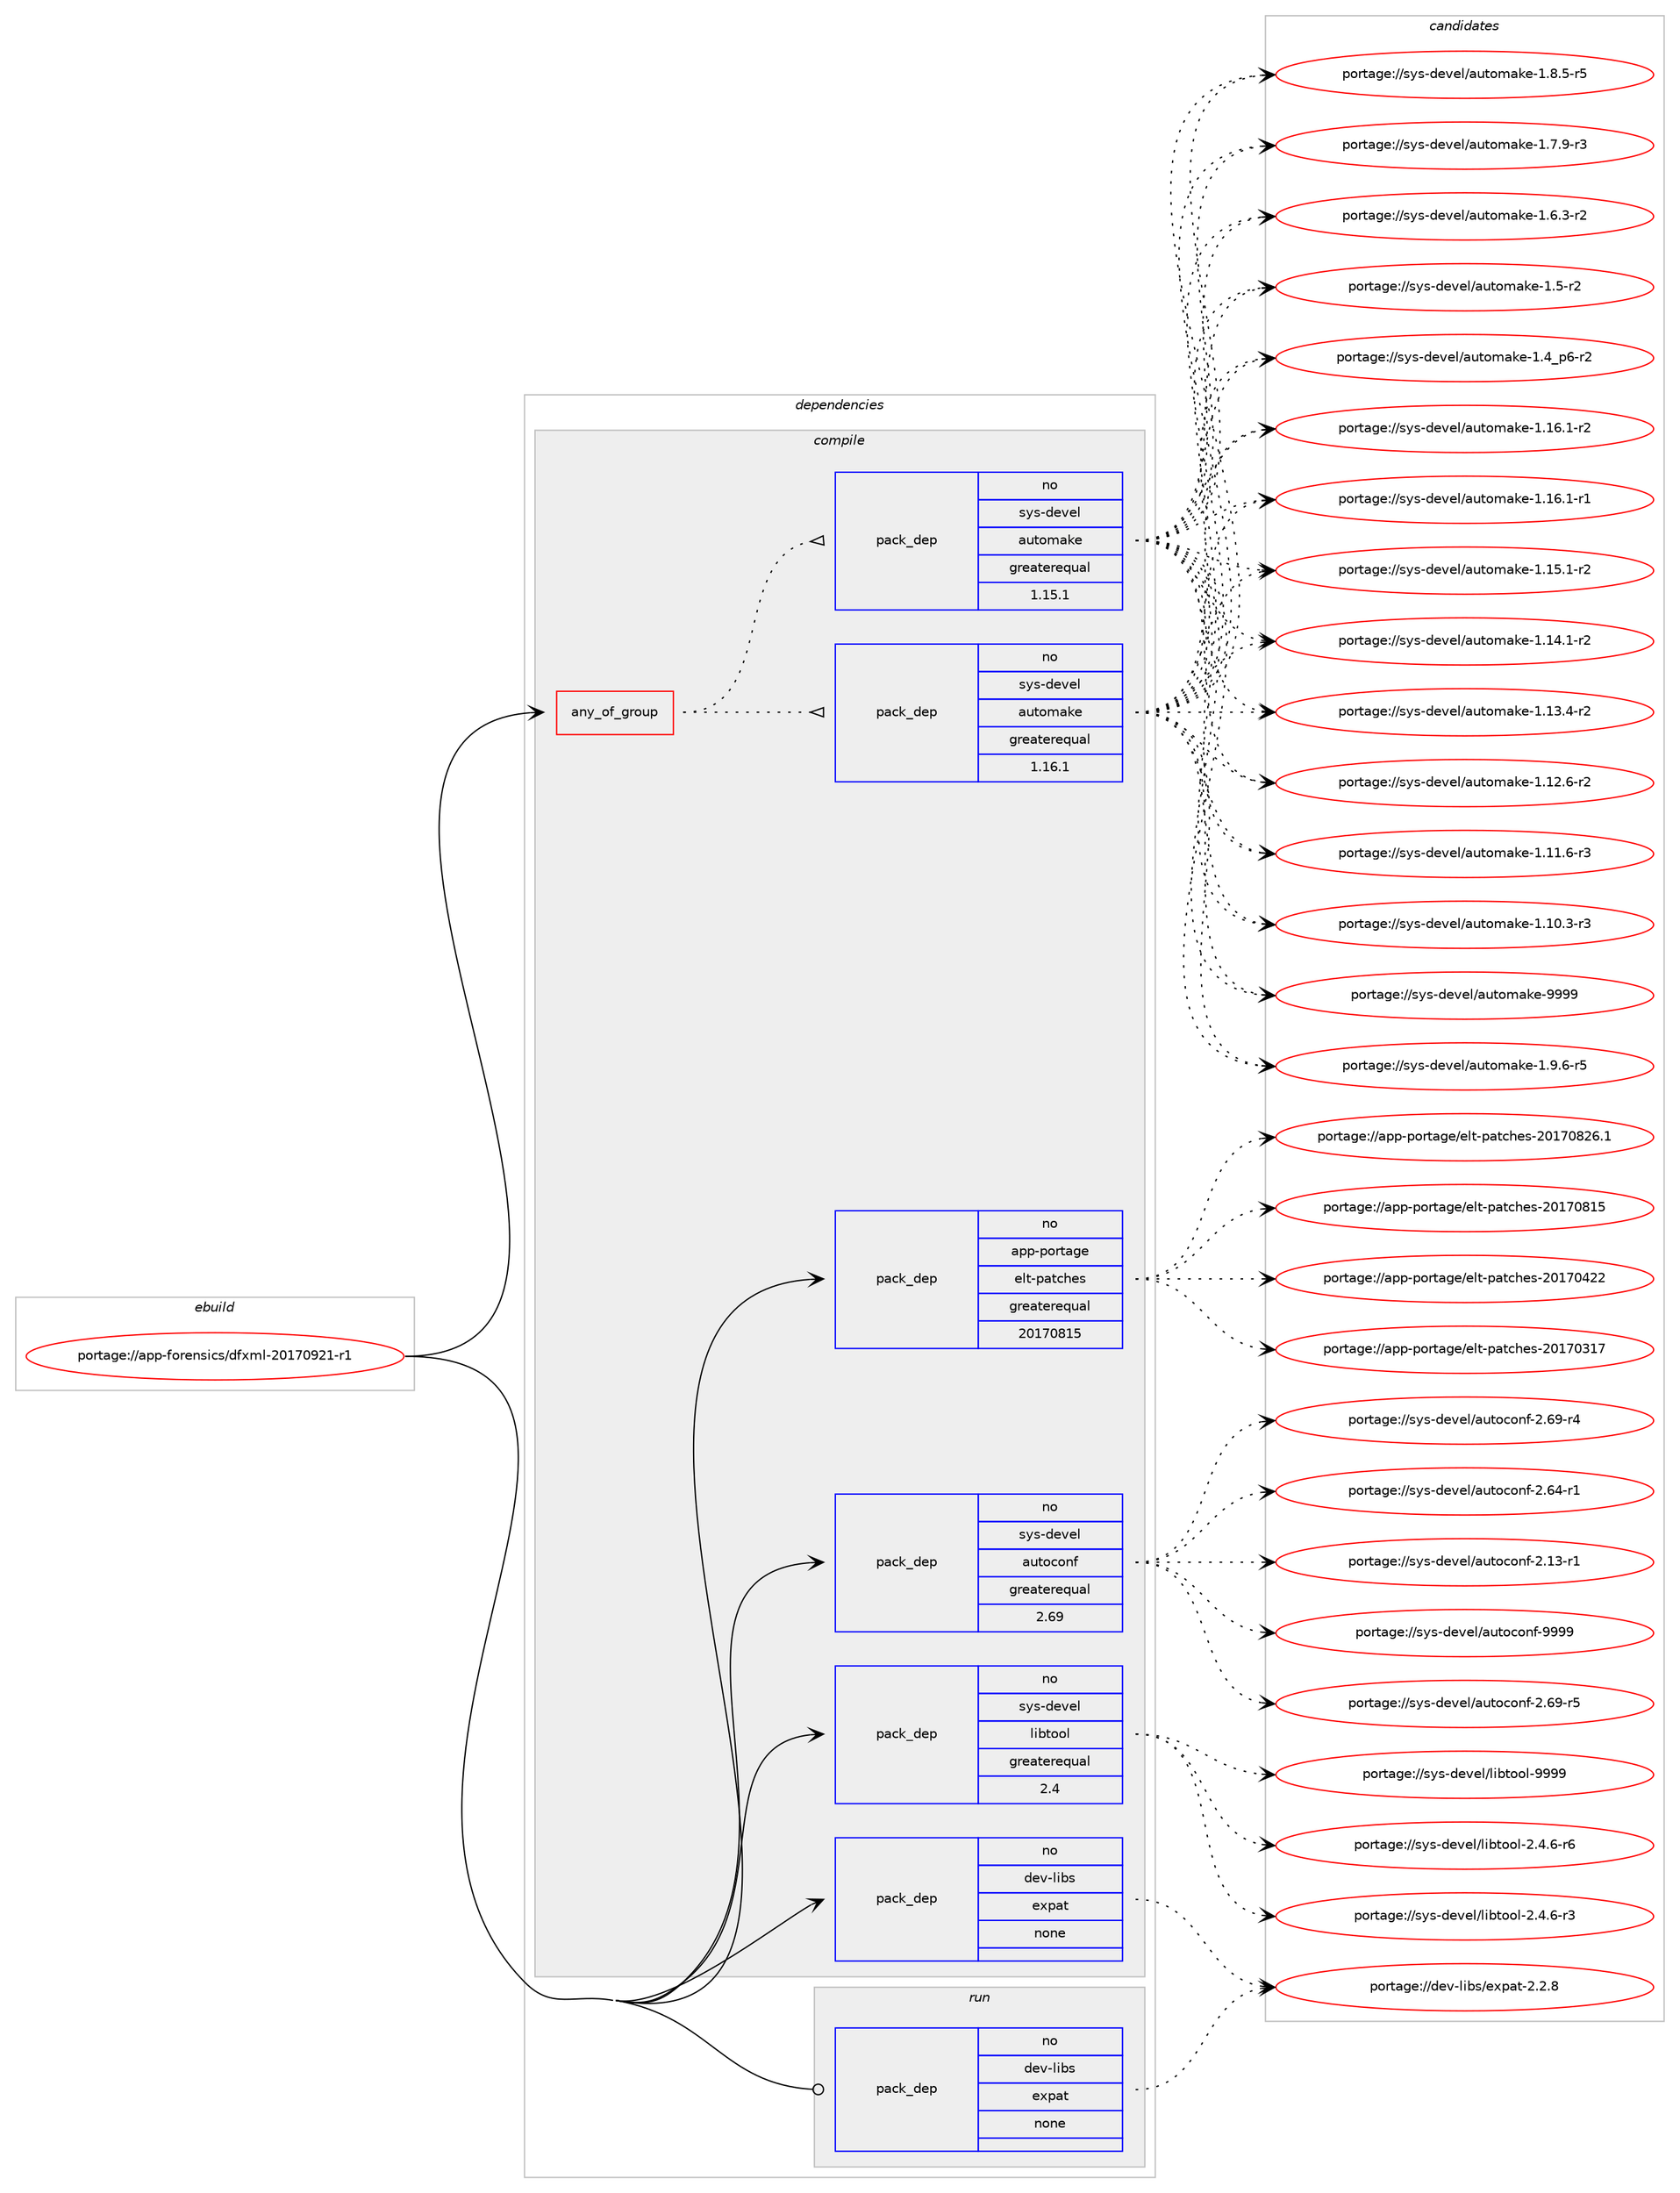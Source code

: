 digraph prolog {

# *************
# Graph options
# *************

newrank=true;
concentrate=true;
compound=true;
graph [rankdir=LR,fontname=Helvetica,fontsize=10,ranksep=1.5];#, ranksep=2.5, nodesep=0.2];
edge  [arrowhead=vee];
node  [fontname=Helvetica,fontsize=10];

# **********
# The ebuild
# **********

subgraph cluster_leftcol {
color=gray;
label=<<i>ebuild</i>>;
id [label="portage://app-forensics/dfxml-20170921-r1", color=red, width=4, href="../app-forensics/dfxml-20170921-r1.svg"];
}

# ****************
# The dependencies
# ****************

subgraph cluster_midcol {
color=gray;
label=<<i>dependencies</i>>;
subgraph cluster_compile {
fillcolor="#eeeeee";
style=filled;
label=<<i>compile</i>>;
subgraph any8039 {
dependency620315 [label=<<TABLE BORDER="0" CELLBORDER="1" CELLSPACING="0" CELLPADDING="4"><TR><TD CELLPADDING="10">any_of_group</TD></TR></TABLE>>, shape=none, color=red];subgraph pack466719 {
dependency620316 [label=<<TABLE BORDER="0" CELLBORDER="1" CELLSPACING="0" CELLPADDING="4" WIDTH="220"><TR><TD ROWSPAN="6" CELLPADDING="30">pack_dep</TD></TR><TR><TD WIDTH="110">no</TD></TR><TR><TD>sys-devel</TD></TR><TR><TD>automake</TD></TR><TR><TD>greaterequal</TD></TR><TR><TD>1.16.1</TD></TR></TABLE>>, shape=none, color=blue];
}
dependency620315:e -> dependency620316:w [weight=20,style="dotted",arrowhead="oinv"];
subgraph pack466720 {
dependency620317 [label=<<TABLE BORDER="0" CELLBORDER="1" CELLSPACING="0" CELLPADDING="4" WIDTH="220"><TR><TD ROWSPAN="6" CELLPADDING="30">pack_dep</TD></TR><TR><TD WIDTH="110">no</TD></TR><TR><TD>sys-devel</TD></TR><TR><TD>automake</TD></TR><TR><TD>greaterequal</TD></TR><TR><TD>1.15.1</TD></TR></TABLE>>, shape=none, color=blue];
}
dependency620315:e -> dependency620317:w [weight=20,style="dotted",arrowhead="oinv"];
}
id:e -> dependency620315:w [weight=20,style="solid",arrowhead="vee"];
subgraph pack466721 {
dependency620318 [label=<<TABLE BORDER="0" CELLBORDER="1" CELLSPACING="0" CELLPADDING="4" WIDTH="220"><TR><TD ROWSPAN="6" CELLPADDING="30">pack_dep</TD></TR><TR><TD WIDTH="110">no</TD></TR><TR><TD>app-portage</TD></TR><TR><TD>elt-patches</TD></TR><TR><TD>greaterequal</TD></TR><TR><TD>20170815</TD></TR></TABLE>>, shape=none, color=blue];
}
id:e -> dependency620318:w [weight=20,style="solid",arrowhead="vee"];
subgraph pack466722 {
dependency620319 [label=<<TABLE BORDER="0" CELLBORDER="1" CELLSPACING="0" CELLPADDING="4" WIDTH="220"><TR><TD ROWSPAN="6" CELLPADDING="30">pack_dep</TD></TR><TR><TD WIDTH="110">no</TD></TR><TR><TD>dev-libs</TD></TR><TR><TD>expat</TD></TR><TR><TD>none</TD></TR><TR><TD></TD></TR></TABLE>>, shape=none, color=blue];
}
id:e -> dependency620319:w [weight=20,style="solid",arrowhead="vee"];
subgraph pack466723 {
dependency620320 [label=<<TABLE BORDER="0" CELLBORDER="1" CELLSPACING="0" CELLPADDING="4" WIDTH="220"><TR><TD ROWSPAN="6" CELLPADDING="30">pack_dep</TD></TR><TR><TD WIDTH="110">no</TD></TR><TR><TD>sys-devel</TD></TR><TR><TD>autoconf</TD></TR><TR><TD>greaterequal</TD></TR><TR><TD>2.69</TD></TR></TABLE>>, shape=none, color=blue];
}
id:e -> dependency620320:w [weight=20,style="solid",arrowhead="vee"];
subgraph pack466724 {
dependency620321 [label=<<TABLE BORDER="0" CELLBORDER="1" CELLSPACING="0" CELLPADDING="4" WIDTH="220"><TR><TD ROWSPAN="6" CELLPADDING="30">pack_dep</TD></TR><TR><TD WIDTH="110">no</TD></TR><TR><TD>sys-devel</TD></TR><TR><TD>libtool</TD></TR><TR><TD>greaterequal</TD></TR><TR><TD>2.4</TD></TR></TABLE>>, shape=none, color=blue];
}
id:e -> dependency620321:w [weight=20,style="solid",arrowhead="vee"];
}
subgraph cluster_compileandrun {
fillcolor="#eeeeee";
style=filled;
label=<<i>compile and run</i>>;
}
subgraph cluster_run {
fillcolor="#eeeeee";
style=filled;
label=<<i>run</i>>;
subgraph pack466725 {
dependency620322 [label=<<TABLE BORDER="0" CELLBORDER="1" CELLSPACING="0" CELLPADDING="4" WIDTH="220"><TR><TD ROWSPAN="6" CELLPADDING="30">pack_dep</TD></TR><TR><TD WIDTH="110">no</TD></TR><TR><TD>dev-libs</TD></TR><TR><TD>expat</TD></TR><TR><TD>none</TD></TR><TR><TD></TD></TR></TABLE>>, shape=none, color=blue];
}
id:e -> dependency620322:w [weight=20,style="solid",arrowhead="odot"];
}
}

# **************
# The candidates
# **************

subgraph cluster_choices {
rank=same;
color=gray;
label=<<i>candidates</i>>;

subgraph choice466719 {
color=black;
nodesep=1;
choice115121115451001011181011084797117116111109971071014557575757 [label="portage://sys-devel/automake-9999", color=red, width=4,href="../sys-devel/automake-9999.svg"];
choice115121115451001011181011084797117116111109971071014549465746544511453 [label="portage://sys-devel/automake-1.9.6-r5", color=red, width=4,href="../sys-devel/automake-1.9.6-r5.svg"];
choice115121115451001011181011084797117116111109971071014549465646534511453 [label="portage://sys-devel/automake-1.8.5-r5", color=red, width=4,href="../sys-devel/automake-1.8.5-r5.svg"];
choice115121115451001011181011084797117116111109971071014549465546574511451 [label="portage://sys-devel/automake-1.7.9-r3", color=red, width=4,href="../sys-devel/automake-1.7.9-r3.svg"];
choice115121115451001011181011084797117116111109971071014549465446514511450 [label="portage://sys-devel/automake-1.6.3-r2", color=red, width=4,href="../sys-devel/automake-1.6.3-r2.svg"];
choice11512111545100101118101108479711711611110997107101454946534511450 [label="portage://sys-devel/automake-1.5-r2", color=red, width=4,href="../sys-devel/automake-1.5-r2.svg"];
choice115121115451001011181011084797117116111109971071014549465295112544511450 [label="portage://sys-devel/automake-1.4_p6-r2", color=red, width=4,href="../sys-devel/automake-1.4_p6-r2.svg"];
choice11512111545100101118101108479711711611110997107101454946495446494511450 [label="portage://sys-devel/automake-1.16.1-r2", color=red, width=4,href="../sys-devel/automake-1.16.1-r2.svg"];
choice11512111545100101118101108479711711611110997107101454946495446494511449 [label="portage://sys-devel/automake-1.16.1-r1", color=red, width=4,href="../sys-devel/automake-1.16.1-r1.svg"];
choice11512111545100101118101108479711711611110997107101454946495346494511450 [label="portage://sys-devel/automake-1.15.1-r2", color=red, width=4,href="../sys-devel/automake-1.15.1-r2.svg"];
choice11512111545100101118101108479711711611110997107101454946495246494511450 [label="portage://sys-devel/automake-1.14.1-r2", color=red, width=4,href="../sys-devel/automake-1.14.1-r2.svg"];
choice11512111545100101118101108479711711611110997107101454946495146524511450 [label="portage://sys-devel/automake-1.13.4-r2", color=red, width=4,href="../sys-devel/automake-1.13.4-r2.svg"];
choice11512111545100101118101108479711711611110997107101454946495046544511450 [label="portage://sys-devel/automake-1.12.6-r2", color=red, width=4,href="../sys-devel/automake-1.12.6-r2.svg"];
choice11512111545100101118101108479711711611110997107101454946494946544511451 [label="portage://sys-devel/automake-1.11.6-r3", color=red, width=4,href="../sys-devel/automake-1.11.6-r3.svg"];
choice11512111545100101118101108479711711611110997107101454946494846514511451 [label="portage://sys-devel/automake-1.10.3-r3", color=red, width=4,href="../sys-devel/automake-1.10.3-r3.svg"];
dependency620316:e -> choice115121115451001011181011084797117116111109971071014557575757:w [style=dotted,weight="100"];
dependency620316:e -> choice115121115451001011181011084797117116111109971071014549465746544511453:w [style=dotted,weight="100"];
dependency620316:e -> choice115121115451001011181011084797117116111109971071014549465646534511453:w [style=dotted,weight="100"];
dependency620316:e -> choice115121115451001011181011084797117116111109971071014549465546574511451:w [style=dotted,weight="100"];
dependency620316:e -> choice115121115451001011181011084797117116111109971071014549465446514511450:w [style=dotted,weight="100"];
dependency620316:e -> choice11512111545100101118101108479711711611110997107101454946534511450:w [style=dotted,weight="100"];
dependency620316:e -> choice115121115451001011181011084797117116111109971071014549465295112544511450:w [style=dotted,weight="100"];
dependency620316:e -> choice11512111545100101118101108479711711611110997107101454946495446494511450:w [style=dotted,weight="100"];
dependency620316:e -> choice11512111545100101118101108479711711611110997107101454946495446494511449:w [style=dotted,weight="100"];
dependency620316:e -> choice11512111545100101118101108479711711611110997107101454946495346494511450:w [style=dotted,weight="100"];
dependency620316:e -> choice11512111545100101118101108479711711611110997107101454946495246494511450:w [style=dotted,weight="100"];
dependency620316:e -> choice11512111545100101118101108479711711611110997107101454946495146524511450:w [style=dotted,weight="100"];
dependency620316:e -> choice11512111545100101118101108479711711611110997107101454946495046544511450:w [style=dotted,weight="100"];
dependency620316:e -> choice11512111545100101118101108479711711611110997107101454946494946544511451:w [style=dotted,weight="100"];
dependency620316:e -> choice11512111545100101118101108479711711611110997107101454946494846514511451:w [style=dotted,weight="100"];
}
subgraph choice466720 {
color=black;
nodesep=1;
choice115121115451001011181011084797117116111109971071014557575757 [label="portage://sys-devel/automake-9999", color=red, width=4,href="../sys-devel/automake-9999.svg"];
choice115121115451001011181011084797117116111109971071014549465746544511453 [label="portage://sys-devel/automake-1.9.6-r5", color=red, width=4,href="../sys-devel/automake-1.9.6-r5.svg"];
choice115121115451001011181011084797117116111109971071014549465646534511453 [label="portage://sys-devel/automake-1.8.5-r5", color=red, width=4,href="../sys-devel/automake-1.8.5-r5.svg"];
choice115121115451001011181011084797117116111109971071014549465546574511451 [label="portage://sys-devel/automake-1.7.9-r3", color=red, width=4,href="../sys-devel/automake-1.7.9-r3.svg"];
choice115121115451001011181011084797117116111109971071014549465446514511450 [label="portage://sys-devel/automake-1.6.3-r2", color=red, width=4,href="../sys-devel/automake-1.6.3-r2.svg"];
choice11512111545100101118101108479711711611110997107101454946534511450 [label="portage://sys-devel/automake-1.5-r2", color=red, width=4,href="../sys-devel/automake-1.5-r2.svg"];
choice115121115451001011181011084797117116111109971071014549465295112544511450 [label="portage://sys-devel/automake-1.4_p6-r2", color=red, width=4,href="../sys-devel/automake-1.4_p6-r2.svg"];
choice11512111545100101118101108479711711611110997107101454946495446494511450 [label="portage://sys-devel/automake-1.16.1-r2", color=red, width=4,href="../sys-devel/automake-1.16.1-r2.svg"];
choice11512111545100101118101108479711711611110997107101454946495446494511449 [label="portage://sys-devel/automake-1.16.1-r1", color=red, width=4,href="../sys-devel/automake-1.16.1-r1.svg"];
choice11512111545100101118101108479711711611110997107101454946495346494511450 [label="portage://sys-devel/automake-1.15.1-r2", color=red, width=4,href="../sys-devel/automake-1.15.1-r2.svg"];
choice11512111545100101118101108479711711611110997107101454946495246494511450 [label="portage://sys-devel/automake-1.14.1-r2", color=red, width=4,href="../sys-devel/automake-1.14.1-r2.svg"];
choice11512111545100101118101108479711711611110997107101454946495146524511450 [label="portage://sys-devel/automake-1.13.4-r2", color=red, width=4,href="../sys-devel/automake-1.13.4-r2.svg"];
choice11512111545100101118101108479711711611110997107101454946495046544511450 [label="portage://sys-devel/automake-1.12.6-r2", color=red, width=4,href="../sys-devel/automake-1.12.6-r2.svg"];
choice11512111545100101118101108479711711611110997107101454946494946544511451 [label="portage://sys-devel/automake-1.11.6-r3", color=red, width=4,href="../sys-devel/automake-1.11.6-r3.svg"];
choice11512111545100101118101108479711711611110997107101454946494846514511451 [label="portage://sys-devel/automake-1.10.3-r3", color=red, width=4,href="../sys-devel/automake-1.10.3-r3.svg"];
dependency620317:e -> choice115121115451001011181011084797117116111109971071014557575757:w [style=dotted,weight="100"];
dependency620317:e -> choice115121115451001011181011084797117116111109971071014549465746544511453:w [style=dotted,weight="100"];
dependency620317:e -> choice115121115451001011181011084797117116111109971071014549465646534511453:w [style=dotted,weight="100"];
dependency620317:e -> choice115121115451001011181011084797117116111109971071014549465546574511451:w [style=dotted,weight="100"];
dependency620317:e -> choice115121115451001011181011084797117116111109971071014549465446514511450:w [style=dotted,weight="100"];
dependency620317:e -> choice11512111545100101118101108479711711611110997107101454946534511450:w [style=dotted,weight="100"];
dependency620317:e -> choice115121115451001011181011084797117116111109971071014549465295112544511450:w [style=dotted,weight="100"];
dependency620317:e -> choice11512111545100101118101108479711711611110997107101454946495446494511450:w [style=dotted,weight="100"];
dependency620317:e -> choice11512111545100101118101108479711711611110997107101454946495446494511449:w [style=dotted,weight="100"];
dependency620317:e -> choice11512111545100101118101108479711711611110997107101454946495346494511450:w [style=dotted,weight="100"];
dependency620317:e -> choice11512111545100101118101108479711711611110997107101454946495246494511450:w [style=dotted,weight="100"];
dependency620317:e -> choice11512111545100101118101108479711711611110997107101454946495146524511450:w [style=dotted,weight="100"];
dependency620317:e -> choice11512111545100101118101108479711711611110997107101454946495046544511450:w [style=dotted,weight="100"];
dependency620317:e -> choice11512111545100101118101108479711711611110997107101454946494946544511451:w [style=dotted,weight="100"];
dependency620317:e -> choice11512111545100101118101108479711711611110997107101454946494846514511451:w [style=dotted,weight="100"];
}
subgraph choice466721 {
color=black;
nodesep=1;
choice971121124511211111411697103101471011081164511297116991041011154550484955485650544649 [label="portage://app-portage/elt-patches-20170826.1", color=red, width=4,href="../app-portage/elt-patches-20170826.1.svg"];
choice97112112451121111141169710310147101108116451129711699104101115455048495548564953 [label="portage://app-portage/elt-patches-20170815", color=red, width=4,href="../app-portage/elt-patches-20170815.svg"];
choice97112112451121111141169710310147101108116451129711699104101115455048495548525050 [label="portage://app-portage/elt-patches-20170422", color=red, width=4,href="../app-portage/elt-patches-20170422.svg"];
choice97112112451121111141169710310147101108116451129711699104101115455048495548514955 [label="portage://app-portage/elt-patches-20170317", color=red, width=4,href="../app-portage/elt-patches-20170317.svg"];
dependency620318:e -> choice971121124511211111411697103101471011081164511297116991041011154550484955485650544649:w [style=dotted,weight="100"];
dependency620318:e -> choice97112112451121111141169710310147101108116451129711699104101115455048495548564953:w [style=dotted,weight="100"];
dependency620318:e -> choice97112112451121111141169710310147101108116451129711699104101115455048495548525050:w [style=dotted,weight="100"];
dependency620318:e -> choice97112112451121111141169710310147101108116451129711699104101115455048495548514955:w [style=dotted,weight="100"];
}
subgraph choice466722 {
color=black;
nodesep=1;
choice10010111845108105981154710112011297116455046504656 [label="portage://dev-libs/expat-2.2.8", color=red, width=4,href="../dev-libs/expat-2.2.8.svg"];
dependency620319:e -> choice10010111845108105981154710112011297116455046504656:w [style=dotted,weight="100"];
}
subgraph choice466723 {
color=black;
nodesep=1;
choice115121115451001011181011084797117116111991111101024557575757 [label="portage://sys-devel/autoconf-9999", color=red, width=4,href="../sys-devel/autoconf-9999.svg"];
choice1151211154510010111810110847971171161119911111010245504654574511453 [label="portage://sys-devel/autoconf-2.69-r5", color=red, width=4,href="../sys-devel/autoconf-2.69-r5.svg"];
choice1151211154510010111810110847971171161119911111010245504654574511452 [label="portage://sys-devel/autoconf-2.69-r4", color=red, width=4,href="../sys-devel/autoconf-2.69-r4.svg"];
choice1151211154510010111810110847971171161119911111010245504654524511449 [label="portage://sys-devel/autoconf-2.64-r1", color=red, width=4,href="../sys-devel/autoconf-2.64-r1.svg"];
choice1151211154510010111810110847971171161119911111010245504649514511449 [label="portage://sys-devel/autoconf-2.13-r1", color=red, width=4,href="../sys-devel/autoconf-2.13-r1.svg"];
dependency620320:e -> choice115121115451001011181011084797117116111991111101024557575757:w [style=dotted,weight="100"];
dependency620320:e -> choice1151211154510010111810110847971171161119911111010245504654574511453:w [style=dotted,weight="100"];
dependency620320:e -> choice1151211154510010111810110847971171161119911111010245504654574511452:w [style=dotted,weight="100"];
dependency620320:e -> choice1151211154510010111810110847971171161119911111010245504654524511449:w [style=dotted,weight="100"];
dependency620320:e -> choice1151211154510010111810110847971171161119911111010245504649514511449:w [style=dotted,weight="100"];
}
subgraph choice466724 {
color=black;
nodesep=1;
choice1151211154510010111810110847108105981161111111084557575757 [label="portage://sys-devel/libtool-9999", color=red, width=4,href="../sys-devel/libtool-9999.svg"];
choice1151211154510010111810110847108105981161111111084550465246544511454 [label="portage://sys-devel/libtool-2.4.6-r6", color=red, width=4,href="../sys-devel/libtool-2.4.6-r6.svg"];
choice1151211154510010111810110847108105981161111111084550465246544511451 [label="portage://sys-devel/libtool-2.4.6-r3", color=red, width=4,href="../sys-devel/libtool-2.4.6-r3.svg"];
dependency620321:e -> choice1151211154510010111810110847108105981161111111084557575757:w [style=dotted,weight="100"];
dependency620321:e -> choice1151211154510010111810110847108105981161111111084550465246544511454:w [style=dotted,weight="100"];
dependency620321:e -> choice1151211154510010111810110847108105981161111111084550465246544511451:w [style=dotted,weight="100"];
}
subgraph choice466725 {
color=black;
nodesep=1;
choice10010111845108105981154710112011297116455046504656 [label="portage://dev-libs/expat-2.2.8", color=red, width=4,href="../dev-libs/expat-2.2.8.svg"];
dependency620322:e -> choice10010111845108105981154710112011297116455046504656:w [style=dotted,weight="100"];
}
}

}
